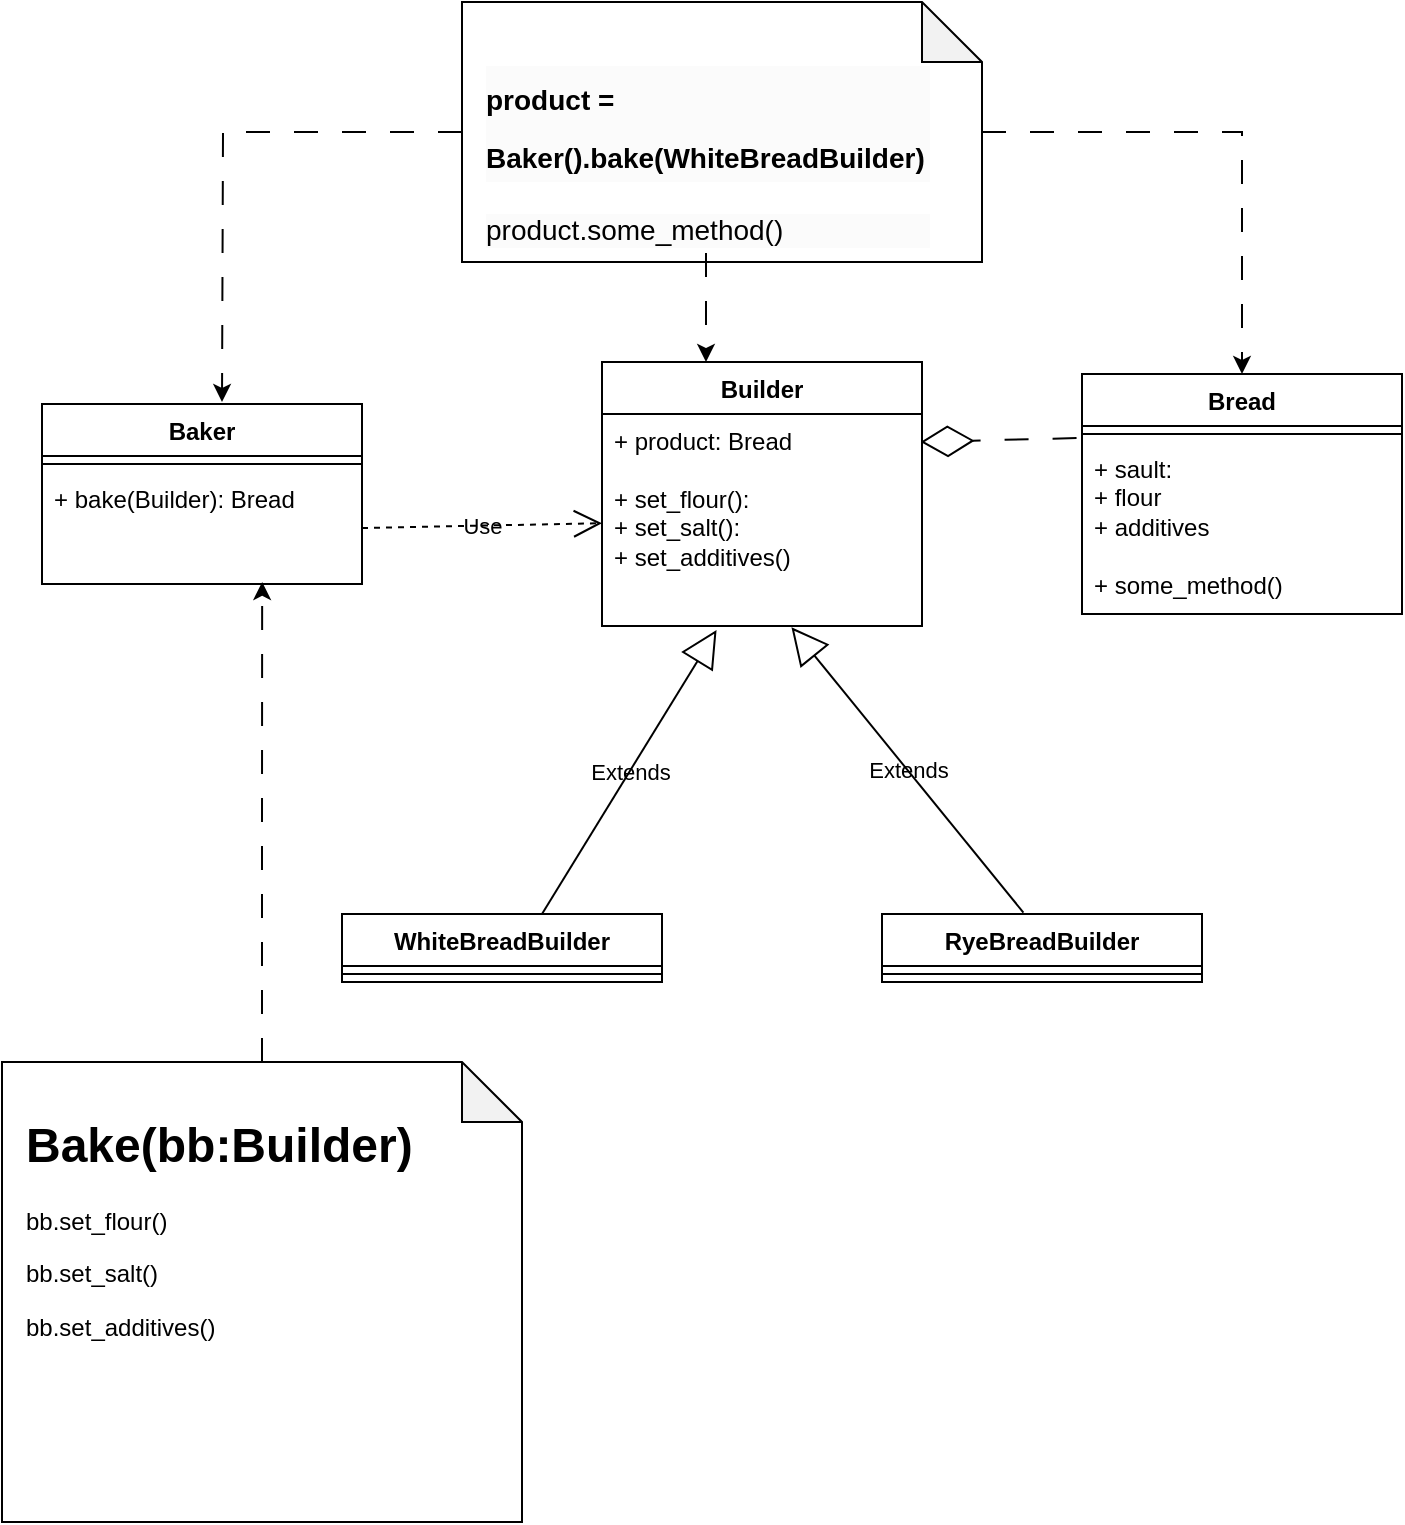 <mxfile version="20.8.16" type="device"><diagram name="Страница 1" id="5e19geBG5Uf6YayrKWt-"><mxGraphModel dx="1100" dy="817" grid="1" gridSize="20" guides="1" tooltips="1" connect="1" arrows="1" fold="1" page="1" pageScale="1" pageWidth="827" pageHeight="1169" math="0" shadow="0"><root><mxCell id="0"/><mxCell id="1" parent="0"/><mxCell id="LU2S5XX6JJus9s_cs0Dh-1" value="Baker" style="swimlane;fontStyle=1;align=center;verticalAlign=top;childLayout=stackLayout;horizontal=1;startSize=26;horizontalStack=0;resizeParent=1;resizeParentMax=0;resizeLast=0;collapsible=1;marginBottom=0;whiteSpace=wrap;html=1;rounded=0;labelBackgroundColor=none;" parent="1" vertex="1"><mxGeometry x="60" y="211" width="160" height="90" as="geometry"/></mxCell><mxCell id="LU2S5XX6JJus9s_cs0Dh-3" value="" style="line;strokeWidth=1;fillColor=none;align=left;verticalAlign=middle;spacingTop=-1;spacingLeft=3;spacingRight=3;rotatable=0;labelPosition=right;points=[];portConstraint=eastwest;rounded=0;labelBackgroundColor=none;" parent="LU2S5XX6JJus9s_cs0Dh-1" vertex="1"><mxGeometry y="26" width="160" height="8" as="geometry"/></mxCell><mxCell id="LU2S5XX6JJus9s_cs0Dh-4" value="+ bake(Builder): Bread&lt;br&gt;" style="text;strokeColor=none;fillColor=none;align=left;verticalAlign=top;spacingLeft=4;spacingRight=4;overflow=hidden;rotatable=0;points=[[0,0.5],[1,0.5]];portConstraint=eastwest;whiteSpace=wrap;html=1;rounded=0;labelBackgroundColor=none;" parent="LU2S5XX6JJus9s_cs0Dh-1" vertex="1"><mxGeometry y="34" width="160" height="56" as="geometry"/></mxCell><mxCell id="LU2S5XX6JJus9s_cs0Dh-14" value="Builder" style="swimlane;fontStyle=1;align=center;verticalAlign=top;childLayout=stackLayout;horizontal=1;startSize=26;horizontalStack=0;resizeParent=1;resizeParentMax=0;resizeLast=0;collapsible=1;marginBottom=0;whiteSpace=wrap;html=1;rounded=0;labelBackgroundColor=none;" parent="1" vertex="1"><mxGeometry x="340" y="190" width="160" height="132" as="geometry"/></mxCell><mxCell id="LU2S5XX6JJus9s_cs0Dh-17" value="+ product: Bread&lt;br&gt;&lt;br&gt;+ set_flour():&amp;nbsp;&lt;br&gt;+ set_salt():&lt;br&gt;+ set_additives()" style="text;strokeColor=none;fillColor=none;align=left;verticalAlign=top;spacingLeft=4;spacingRight=4;overflow=hidden;rotatable=0;points=[[0,0.5],[1,0.5]];portConstraint=eastwest;whiteSpace=wrap;html=1;rounded=0;labelBackgroundColor=none;" parent="LU2S5XX6JJus9s_cs0Dh-14" vertex="1"><mxGeometry y="26" width="160" height="106" as="geometry"/></mxCell><mxCell id="LU2S5XX6JJus9s_cs0Dh-18" value="Use" style="endArrow=open;endSize=12;dashed=1;html=1;rounded=0;exitX=1;exitY=0.5;exitDx=0;exitDy=0;labelBackgroundColor=none;fontColor=default;" parent="1" source="LU2S5XX6JJus9s_cs0Dh-4" target="LU2S5XX6JJus9s_cs0Dh-17" edge="1"><mxGeometry x="-0.001" width="160" relative="1" as="geometry"><mxPoint x="373" y="212.982" as="sourcePoint"/><mxPoint x="190" y="189.982" as="targetPoint"/><mxPoint as="offset"/></mxGeometry></mxCell><mxCell id="LU2S5XX6JJus9s_cs0Dh-19" value="WhiteBreadBuilder" style="swimlane;fontStyle=1;align=center;verticalAlign=top;childLayout=stackLayout;horizontal=1;startSize=26;horizontalStack=0;resizeParent=1;resizeParentMax=0;resizeLast=0;collapsible=1;marginBottom=0;whiteSpace=wrap;html=1;rounded=0;labelBackgroundColor=none;" parent="1" vertex="1"><mxGeometry x="210" y="466" width="160" height="34" as="geometry"/></mxCell><mxCell id="LU2S5XX6JJus9s_cs0Dh-21" value="" style="line;strokeWidth=1;fillColor=none;align=left;verticalAlign=middle;spacingTop=-1;spacingLeft=3;spacingRight=3;rotatable=0;labelPosition=right;points=[];portConstraint=eastwest;rounded=0;labelBackgroundColor=none;" parent="LU2S5XX6JJus9s_cs0Dh-19" vertex="1"><mxGeometry y="26" width="160" height="8" as="geometry"/></mxCell><mxCell id="LU2S5XX6JJus9s_cs0Dh-23" value="RyeBreadBuilder" style="swimlane;fontStyle=1;align=center;verticalAlign=top;childLayout=stackLayout;horizontal=1;startSize=26;horizontalStack=0;resizeParent=1;resizeParentMax=0;resizeLast=0;collapsible=1;marginBottom=0;whiteSpace=wrap;html=1;rounded=0;labelBackgroundColor=none;" parent="1" vertex="1"><mxGeometry x="480" y="466" width="160" height="34" as="geometry"/></mxCell><mxCell id="LU2S5XX6JJus9s_cs0Dh-25" value="" style="line;strokeWidth=1;fillColor=none;align=left;verticalAlign=middle;spacingTop=-1;spacingLeft=3;spacingRight=3;rotatable=0;labelPosition=right;points=[];portConstraint=eastwest;rounded=0;labelBackgroundColor=none;" parent="LU2S5XX6JJus9s_cs0Dh-23" vertex="1"><mxGeometry y="26" width="160" height="8" as="geometry"/></mxCell><mxCell id="LU2S5XX6JJus9s_cs0Dh-27" value="Bread" style="swimlane;fontStyle=1;align=center;verticalAlign=top;childLayout=stackLayout;horizontal=1;startSize=26;horizontalStack=0;resizeParent=1;resizeParentMax=0;resizeLast=0;collapsible=1;marginBottom=0;whiteSpace=wrap;html=1;rounded=0;labelBackgroundColor=none;" parent="1" vertex="1"><mxGeometry x="580" y="196" width="160" height="120" as="geometry"/></mxCell><mxCell id="LU2S5XX6JJus9s_cs0Dh-29" value="" style="line;strokeWidth=1;fillColor=none;align=left;verticalAlign=middle;spacingTop=-1;spacingLeft=3;spacingRight=3;rotatable=0;labelPosition=right;points=[];portConstraint=eastwest;rounded=0;labelBackgroundColor=none;" parent="LU2S5XX6JJus9s_cs0Dh-27" vertex="1"><mxGeometry y="26" width="160" height="8" as="geometry"/></mxCell><mxCell id="LU2S5XX6JJus9s_cs0Dh-28" value="+ sault:&amp;nbsp;&lt;br&gt;+ flour&lt;br&gt;+ additives&lt;br&gt;&lt;br&gt;+ some_method()" style="text;strokeColor=none;fillColor=none;align=left;verticalAlign=top;spacingLeft=4;spacingRight=4;overflow=hidden;rotatable=0;points=[[0,0.5],[1,0.5]];portConstraint=eastwest;whiteSpace=wrap;html=1;rounded=0;labelBackgroundColor=none;" parent="LU2S5XX6JJus9s_cs0Dh-27" vertex="1"><mxGeometry y="34" width="160" height="86" as="geometry"/></mxCell><mxCell id="LU2S5XX6JJus9s_cs0Dh-43" value="Extends" style="endArrow=block;endSize=16;endFill=0;html=1;rounded=0;exitX=0.625;exitY=0;exitDx=0;exitDy=0;entryX=0.358;entryY=1.019;entryDx=0;entryDy=0;entryPerimeter=0;exitPerimeter=0;labelBackgroundColor=none;fontColor=default;" parent="1" source="LU2S5XX6JJus9s_cs0Dh-19" target="LU2S5XX6JJus9s_cs0Dh-17" edge="1"><mxGeometry width="160" relative="1" as="geometry"><mxPoint x="330" y="370" as="sourcePoint"/><mxPoint x="490" y="370" as="targetPoint"/></mxGeometry></mxCell><mxCell id="LU2S5XX6JJus9s_cs0Dh-44" value="Extends" style="endArrow=block;endSize=16;endFill=0;html=1;rounded=0;entryX=0.592;entryY=1.006;entryDx=0;entryDy=0;entryPerimeter=0;exitX=0.442;exitY=-0.02;exitDx=0;exitDy=0;exitPerimeter=0;labelBackgroundColor=none;fontColor=default;" parent="1" source="LU2S5XX6JJus9s_cs0Dh-23" target="LU2S5XX6JJus9s_cs0Dh-17" edge="1"><mxGeometry width="160" relative="1" as="geometry"><mxPoint x="530" y="450" as="sourcePoint"/><mxPoint x="454" y="392" as="targetPoint"/></mxGeometry></mxCell><mxCell id="Ljr-Kau8nF19RAhtsN4d-1" value="" style="group;rounded=0;labelBackgroundColor=none;" vertex="1" connectable="0" parent="1"><mxGeometry x="270" y="10" width="260" height="130" as="geometry"/></mxCell><mxCell id="Ljr-Kau8nF19RAhtsN4d-2" value="" style="shape=note;whiteSpace=wrap;html=1;backgroundOutline=1;darkOpacity=0.05;rounded=0;labelBackgroundColor=none;" vertex="1" parent="Ljr-Kau8nF19RAhtsN4d-1"><mxGeometry width="260" height="130" as="geometry"/></mxCell><mxCell id="Ljr-Kau8nF19RAhtsN4d-3" value="&#10;&lt;h1 style=&quot;border-color: var(--border-color); color: rgb(0, 0, 0); font-family: Helvetica; font-style: normal; font-variant-ligatures: normal; font-variant-caps: normal; letter-spacing: normal; orphans: 2; text-align: left; text-indent: 0px; text-transform: none; widows: 2; word-spacing: 0px; -webkit-text-stroke-width: 0px; background-color: rgb(251, 251, 251); text-decoration-thickness: initial; text-decoration-style: initial; text-decoration-color: initial;&quot;&gt;&lt;span style=&quot;border-color: var(--border-color); font-size: 14px;&quot;&gt;product = Baker().bake(WhiteBreadBuilder)&lt;/span&gt;&lt;/h1&gt;&lt;div style=&quot;border-color: var(--border-color); color: rgb(0, 0, 0); font-family: Helvetica; font-size: 12px; font-style: normal; font-variant-ligatures: normal; font-variant-caps: normal; font-weight: 400; letter-spacing: normal; orphans: 2; text-align: left; text-indent: 0px; text-transform: none; widows: 2; word-spacing: 0px; -webkit-text-stroke-width: 0px; background-color: rgb(251, 251, 251); text-decoration-thickness: initial; text-decoration-style: initial; text-decoration-color: initial;&quot;&gt;&lt;span style=&quot;border-color: var(--border-color); font-size: 14px;&quot;&gt;product.some_method()&lt;/span&gt;&lt;/div&gt;&#10;&#10;" style="text;html=1;strokeColor=none;fillColor=none;spacing=5;spacingTop=-20;whiteSpace=wrap;overflow=hidden;rounded=0;labelBackgroundColor=none;" vertex="1" parent="Ljr-Kau8nF19RAhtsN4d-1"><mxGeometry x="7" y="12.435" width="230" height="113.043" as="geometry"/></mxCell><mxCell id="Ljr-Kau8nF19RAhtsN4d-9" value="" style="group;rounded=0;labelBackgroundColor=none;" vertex="1" connectable="0" parent="1"><mxGeometry x="40" y="540" width="260" height="230" as="geometry"/></mxCell><mxCell id="Ljr-Kau8nF19RAhtsN4d-10" value="" style="shape=note;whiteSpace=wrap;html=1;backgroundOutline=1;darkOpacity=0.05;rounded=0;labelBackgroundColor=none;" vertex="1" parent="Ljr-Kau8nF19RAhtsN4d-9"><mxGeometry width="260" height="230" as="geometry"/></mxCell><mxCell id="Ljr-Kau8nF19RAhtsN4d-11" value="&lt;h1 style=&quot;border-color: var(--border-color);&quot;&gt;Bake(bb:Builder)&lt;/h1&gt;&lt;h1&gt;&lt;p style=&quot;border-color: var(--border-color); font-size: 12px; font-weight: 400;&quot;&gt;bb.set_flour()&lt;/p&gt;&lt;p style=&quot;border-color: var(--border-color); font-size: 12px; font-weight: 400;&quot;&gt;bb.set_salt()&lt;/p&gt;&lt;p style=&quot;border-color: var(--border-color); font-size: 12px; font-weight: 400;&quot;&gt;bb.set_additives()&lt;/p&gt;&lt;/h1&gt;" style="text;html=1;strokeColor=none;fillColor=none;spacing=5;spacingTop=-20;whiteSpace=wrap;overflow=hidden;rounded=0;labelBackgroundColor=none;" vertex="1" parent="Ljr-Kau8nF19RAhtsN4d-9"><mxGeometry x="7" y="22" width="230" height="200" as="geometry"/></mxCell><mxCell id="Ljr-Kau8nF19RAhtsN4d-13" value="" style="endArrow=diamondThin;endFill=0;endSize=24;html=1;rounded=0;dashed=1;dashPattern=12 12;entryX=0.996;entryY=0.434;entryDx=0;entryDy=0;entryPerimeter=0;exitX=-0.017;exitY=0.349;exitDx=0;exitDy=0;exitPerimeter=0;labelBackgroundColor=none;fontColor=default;" edge="1" parent="1"><mxGeometry width="160" relative="1" as="geometry"><mxPoint x="577.28" y="228.014" as="sourcePoint"/><mxPoint x="499.36" y="230.004" as="targetPoint"/></mxGeometry></mxCell><mxCell id="Ljr-Kau8nF19RAhtsN4d-14" style="edgeStyle=orthogonalEdgeStyle;rounded=0;orthogonalLoop=1;jettySize=auto;html=1;entryX=0.688;entryY=0.982;entryDx=0;entryDy=0;entryPerimeter=0;dashed=1;dashPattern=12 12;endArrow=classic;endFill=1;labelBackgroundColor=none;fontColor=default;" edge="1" parent="1" source="Ljr-Kau8nF19RAhtsN4d-10" target="LU2S5XX6JJus9s_cs0Dh-4"><mxGeometry relative="1" as="geometry"/></mxCell><mxCell id="Ljr-Kau8nF19RAhtsN4d-15" style="edgeStyle=orthogonalEdgeStyle;rounded=0;orthogonalLoop=1;jettySize=auto;html=1;dashed=1;dashPattern=12 12;endArrow=classic;endFill=1;labelBackgroundColor=none;fontColor=default;" edge="1" parent="1" source="Ljr-Kau8nF19RAhtsN4d-2"><mxGeometry relative="1" as="geometry"><mxPoint x="150" y="210" as="targetPoint"/></mxGeometry></mxCell><mxCell id="Ljr-Kau8nF19RAhtsN4d-20" style="edgeStyle=orthogonalEdgeStyle;rounded=0;orthogonalLoop=1;jettySize=auto;html=1;entryX=0.325;entryY=0;entryDx=0;entryDy=0;entryPerimeter=0;dashed=1;dashPattern=12 12;endArrow=classic;endFill=1;labelBackgroundColor=none;fontColor=default;" edge="1" parent="1" source="Ljr-Kau8nF19RAhtsN4d-3" target="LU2S5XX6JJus9s_cs0Dh-14"><mxGeometry relative="1" as="geometry"/></mxCell><mxCell id="Ljr-Kau8nF19RAhtsN4d-21" style="edgeStyle=orthogonalEdgeStyle;rounded=0;orthogonalLoop=1;jettySize=auto;html=1;entryX=0.5;entryY=0;entryDx=0;entryDy=0;dashed=1;dashPattern=12 12;endArrow=classic;endFill=1;labelBackgroundColor=none;fontColor=default;" edge="1" parent="1" source="Ljr-Kau8nF19RAhtsN4d-2" target="LU2S5XX6JJus9s_cs0Dh-27"><mxGeometry relative="1" as="geometry"/></mxCell></root></mxGraphModel></diagram></mxfile>